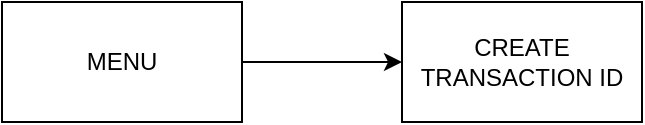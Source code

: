 <mxfile version="21.0.6" type="device"><diagram name="Page-1" id="t-AojiAeLATlgz6Egzab"><mxGraphModel dx="1050" dy="541" grid="1" gridSize="10" guides="1" tooltips="1" connect="1" arrows="1" fold="1" page="1" pageScale="1" pageWidth="850" pageHeight="1100" math="0" shadow="0"><root><mxCell id="0"/><mxCell id="1" parent="0"/><mxCell id="qUq5UCtMzDgQMEt_ikew-3" value="" style="edgeStyle=orthogonalEdgeStyle;rounded=0;orthogonalLoop=1;jettySize=auto;html=1;" edge="1" parent="1" source="qUq5UCtMzDgQMEt_ikew-1" target="qUq5UCtMzDgQMEt_ikew-2"><mxGeometry relative="1" as="geometry"/></mxCell><mxCell id="qUq5UCtMzDgQMEt_ikew-1" value="MENU" style="rounded=0;whiteSpace=wrap;html=1;" vertex="1" parent="1"><mxGeometry x="80" y="120" width="120" height="60" as="geometry"/></mxCell><mxCell id="qUq5UCtMzDgQMEt_ikew-2" value="CREATE TRANSACTION ID" style="whiteSpace=wrap;html=1;rounded=0;" vertex="1" parent="1"><mxGeometry x="280" y="120" width="120" height="60" as="geometry"/></mxCell></root></mxGraphModel></diagram></mxfile>